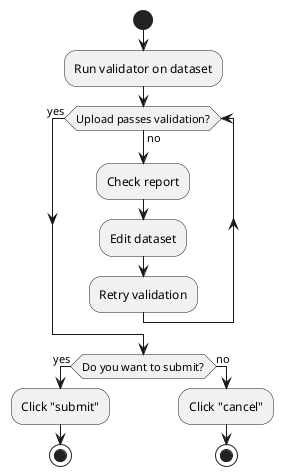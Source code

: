 @startuml
start
:Run validator on dataset;
while (Upload passes validation?) is (no)
  :Check report;
  :Edit dataset;
  :Retry validation;
endwhile (yes)
if (Do you want to submit?) then (yes)
    :Click "submit";
    stop
else (no)
    :Click "cancel";
    stop
endif
@enduml

